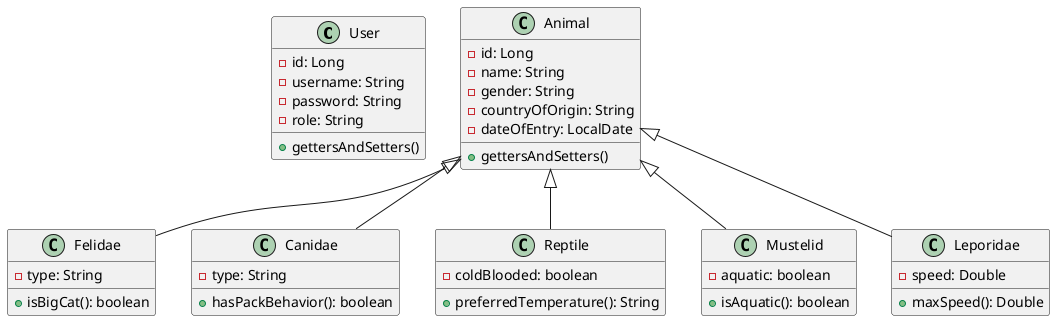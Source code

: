 @startuml
class User {
    - id: Long
    - username: String
    - password: String
    - role: String
    + gettersAndSetters()
}

class Animal {
    - id: Long
    - name: String
    - gender: String
    - countryOfOrigin: String
    - dateOfEntry: LocalDate
    + gettersAndSetters()
}

class Felidae {
    - type: String
    + isBigCat(): boolean
}

class Canidae {
    - type: String
    + hasPackBehavior(): boolean
}

class Reptile {
    - coldBlooded: boolean
    + preferredTemperature(): String
}

class Mustelid {
    - aquatic: boolean
    + isAquatic(): boolean
}

class Leporidae {
    - speed: Double
    + maxSpeed(): Double
}

Animal <|-- Felidae
Animal <|-- Canidae
Animal <|-- Reptile
Animal <|-- Mustelid
Animal <|-- Leporidae
@enduml
